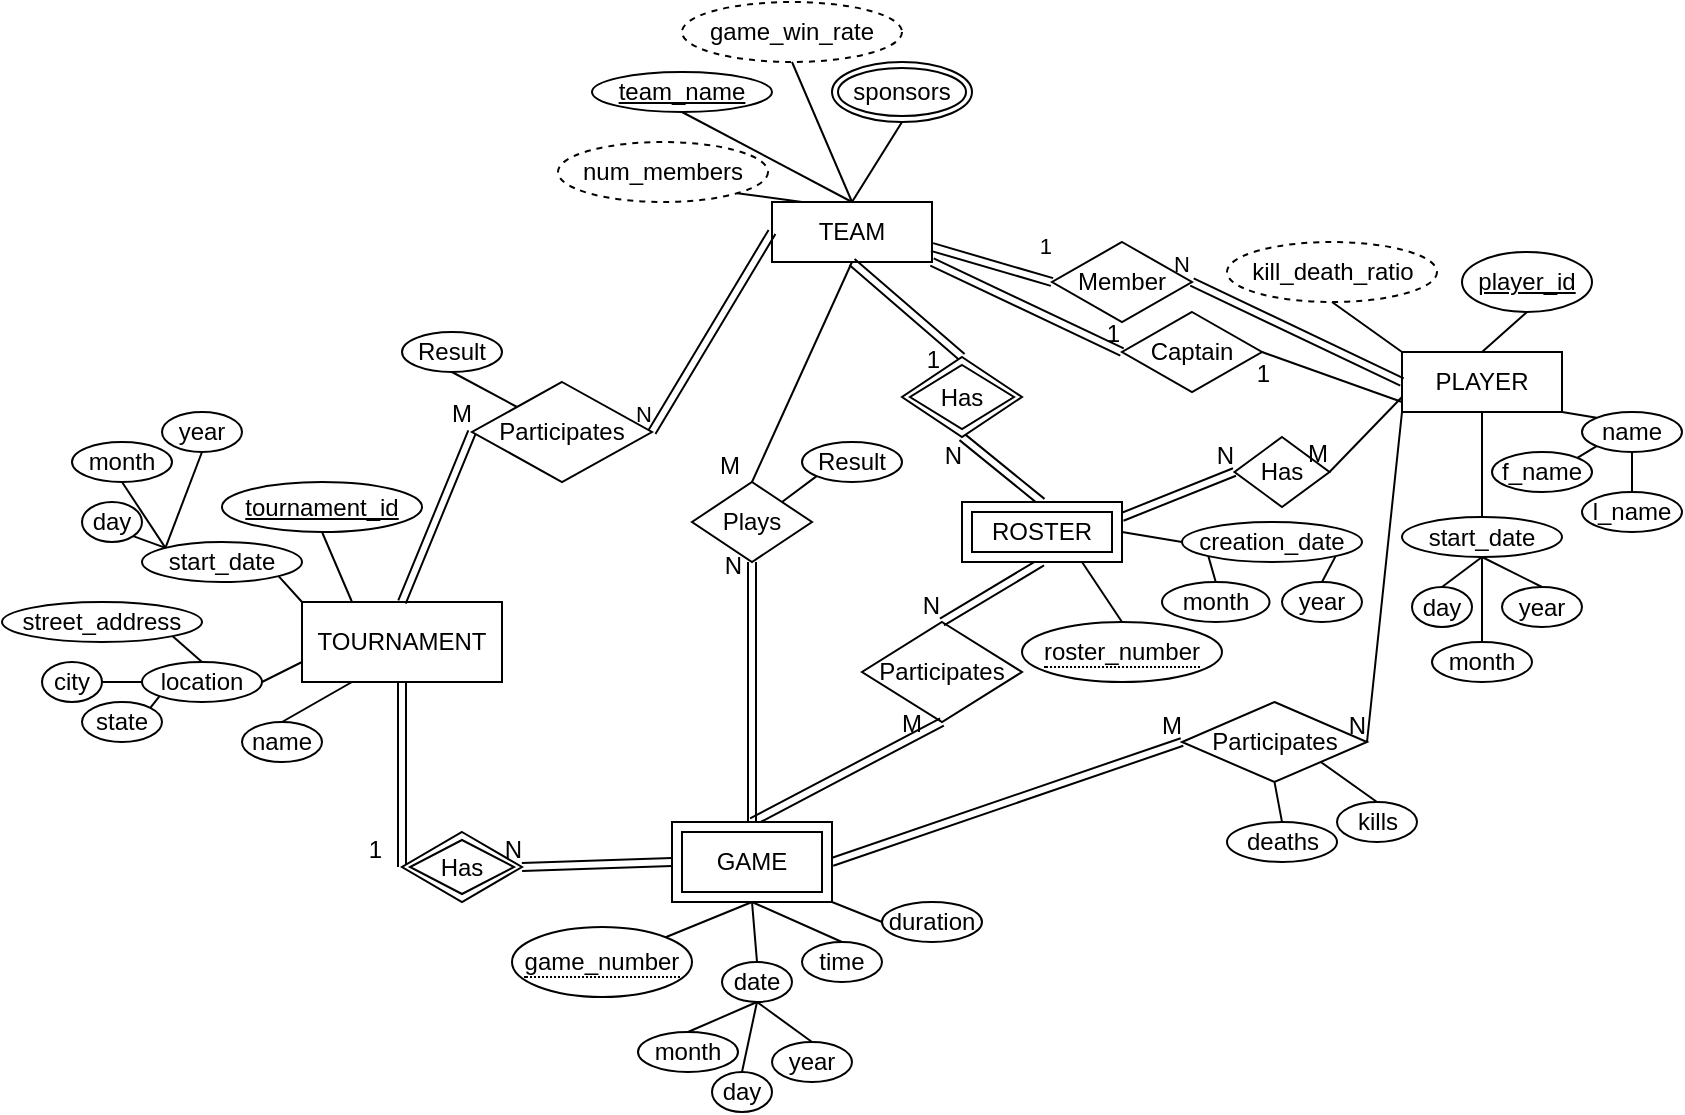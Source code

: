 <mxfile version="20.4.0" type="github">
  <diagram id="p98N1Ffct7WQ6SjjHsSx" name="Page-1">
    <mxGraphModel dx="1422" dy="794" grid="1" gridSize="10" guides="1" tooltips="1" connect="1" arrows="1" fold="1" page="1" pageScale="1" pageWidth="850" pageHeight="1100" math="0" shadow="0">
      <root>
        <mxCell id="0" />
        <mxCell id="1" parent="0" />
        <mxCell id="43vT0w9vjVIoFtgKHFaU-127" style="edgeStyle=none;rounded=0;orthogonalLoop=1;jettySize=auto;html=1;exitX=0.5;exitY=1;exitDx=0;exitDy=0;entryX=0.5;entryY=0;entryDx=0;entryDy=0;fontSize=12;endArrow=none;endFill=0;" edge="1" parent="1" source="syvz-nuaud0FzRdMlBLG-1" target="43vT0w9vjVIoFtgKHFaU-119">
          <mxGeometry relative="1" as="geometry" />
        </mxCell>
        <mxCell id="syvz-nuaud0FzRdMlBLG-1" value="PLAYER" style="whiteSpace=wrap;html=1;align=center;" parent="1" vertex="1">
          <mxGeometry x="700" y="225" width="80" height="30" as="geometry" />
        </mxCell>
        <mxCell id="syvz-nuaud0FzRdMlBLG-4" value="&lt;div&gt;TEAM&lt;/div&gt;" style="whiteSpace=wrap;html=1;align=center;" parent="1" vertex="1">
          <mxGeometry x="385" y="150" width="80" height="30" as="geometry" />
        </mxCell>
        <mxCell id="43vT0w9vjVIoFtgKHFaU-94" style="edgeStyle=none;rounded=0;orthogonalLoop=1;jettySize=auto;html=1;exitX=0.25;exitY=1;exitDx=0;exitDy=0;entryX=0.5;entryY=0;entryDx=0;entryDy=0;fontSize=12;endArrow=none;endFill=0;" edge="1" parent="1" source="syvz-nuaud0FzRdMlBLG-6" target="43vT0w9vjVIoFtgKHFaU-93">
          <mxGeometry relative="1" as="geometry" />
        </mxCell>
        <mxCell id="syvz-nuaud0FzRdMlBLG-6" value="TOURNAMENT" style="whiteSpace=wrap;html=1;align=center;" parent="1" vertex="1">
          <mxGeometry x="150" y="350" width="100" height="40" as="geometry" />
        </mxCell>
        <mxCell id="syvz-nuaud0FzRdMlBLG-8" value="player_id" style="ellipse;whiteSpace=wrap;html=1;align=center;fontStyle=4;" parent="1" vertex="1">
          <mxGeometry x="730" y="175" width="65" height="30" as="geometry" />
        </mxCell>
        <mxCell id="43vT0w9vjVIoFtgKHFaU-112" style="edgeStyle=none;rounded=0;orthogonalLoop=1;jettySize=auto;html=1;exitX=0;exitY=1;exitDx=0;exitDy=0;entryX=1;entryY=0;entryDx=0;entryDy=0;fontSize=12;endArrow=none;endFill=0;" edge="1" parent="1" source="syvz-nuaud0FzRdMlBLG-9" target="43vT0w9vjVIoFtgKHFaU-110">
          <mxGeometry relative="1" as="geometry" />
        </mxCell>
        <mxCell id="43vT0w9vjVIoFtgKHFaU-113" style="edgeStyle=none;rounded=0;orthogonalLoop=1;jettySize=auto;html=1;exitX=0.5;exitY=1;exitDx=0;exitDy=0;entryX=0.5;entryY=0;entryDx=0;entryDy=0;fontSize=12;endArrow=none;endFill=0;" edge="1" parent="1" source="syvz-nuaud0FzRdMlBLG-9" target="43vT0w9vjVIoFtgKHFaU-111">
          <mxGeometry relative="1" as="geometry" />
        </mxCell>
        <mxCell id="syvz-nuaud0FzRdMlBLG-9" value="name" style="ellipse;whiteSpace=wrap;html=1;align=center;" parent="1" vertex="1">
          <mxGeometry x="790" y="255" width="50" height="20" as="geometry" />
        </mxCell>
        <mxCell id="syvz-nuaud0FzRdMlBLG-11" value="start_date" style="ellipse;whiteSpace=wrap;html=1;align=center;" parent="1" vertex="1">
          <mxGeometry x="70" y="320" width="80" height="20" as="geometry" />
        </mxCell>
        <mxCell id="syvz-nuaud0FzRdMlBLG-12" value="Member" style="shape=rhombus;perimeter=rhombusPerimeter;whiteSpace=wrap;html=1;align=center;" parent="1" vertex="1">
          <mxGeometry x="525" y="170" width="70" height="40" as="geometry" />
        </mxCell>
        <mxCell id="syvz-nuaud0FzRdMlBLG-13" value="num_members" style="ellipse;whiteSpace=wrap;html=1;align=center;dashed=1;" parent="1" vertex="1">
          <mxGeometry x="278" y="120" width="105" height="30" as="geometry" />
        </mxCell>
        <mxCell id="syvz-nuaud0FzRdMlBLG-15" value="Participates" style="shape=rhombus;perimeter=rhombusPerimeter;whiteSpace=wrap;html=1;align=center;" parent="1" vertex="1">
          <mxGeometry x="235" y="240" width="90" height="50" as="geometry" />
        </mxCell>
        <mxCell id="syvz-nuaud0FzRdMlBLG-17" value="kill_death_ratio" style="ellipse;whiteSpace=wrap;html=1;align=center;dashed=1;" parent="1" vertex="1">
          <mxGeometry x="612.5" y="170" width="105" height="30" as="geometry" />
        </mxCell>
        <mxCell id="43vT0w9vjVIoFtgKHFaU-75" style="edgeStyle=none;rounded=0;orthogonalLoop=1;jettySize=auto;html=1;exitX=0.5;exitY=1;exitDx=0;exitDy=0;fontSize=12;endArrow=none;endFill=0;entryX=1;entryY=0;entryDx=0;entryDy=0;" edge="1" parent="1" source="43vT0w9vjVIoFtgKHFaU-89" target="43vT0w9vjVIoFtgKHFaU-116">
          <mxGeometry relative="1" as="geometry">
            <mxPoint x="375" y="510" as="sourcePoint" />
            <mxPoint x="240" y="530" as="targetPoint" />
          </mxGeometry>
        </mxCell>
        <mxCell id="syvz-nuaud0FzRdMlBLG-24" value="" style="shape=link;html=1;rounded=0;labelBackgroundColor=default;strokeColor=default;fontFamily=Helvetica;fontSize=11;fontColor=default;endArrow=none;endFill=0;entryX=0;entryY=0.5;entryDx=0;entryDy=0;exitX=1;exitY=0.75;exitDx=0;exitDy=0;" parent="1" source="syvz-nuaud0FzRdMlBLG-4" target="syvz-nuaud0FzRdMlBLG-12" edge="1">
          <mxGeometry relative="1" as="geometry">
            <mxPoint x="95" y="400" as="sourcePoint" />
            <mxPoint x="255" y="400" as="targetPoint" />
          </mxGeometry>
        </mxCell>
        <mxCell id="syvz-nuaud0FzRdMlBLG-25" value="1" style="resizable=0;html=1;align=right;verticalAlign=bottom;fontFamily=Helvetica;fontSize=11;fontColor=default;" parent="syvz-nuaud0FzRdMlBLG-24" connectable="0" vertex="1">
          <mxGeometry x="1" relative="1" as="geometry">
            <mxPoint y="-10" as="offset" />
          </mxGeometry>
        </mxCell>
        <mxCell id="syvz-nuaud0FzRdMlBLG-26" value="" style="shape=link;html=1;rounded=0;labelBackgroundColor=default;strokeColor=default;fontFamily=Helvetica;fontSize=11;fontColor=default;endArrow=none;endFill=0;entryX=1;entryY=0.5;entryDx=0;entryDy=0;exitX=0;exitY=0.5;exitDx=0;exitDy=0;" parent="1" source="syvz-nuaud0FzRdMlBLG-1" target="syvz-nuaud0FzRdMlBLG-12" edge="1">
          <mxGeometry relative="1" as="geometry">
            <mxPoint x="605" y="580" as="sourcePoint" />
            <mxPoint x="765" y="580" as="targetPoint" />
          </mxGeometry>
        </mxCell>
        <mxCell id="syvz-nuaud0FzRdMlBLG-27" value="N" style="resizable=0;html=1;align=right;verticalAlign=bottom;fontFamily=Helvetica;fontSize=11;fontColor=default;" parent="syvz-nuaud0FzRdMlBLG-26" connectable="0" vertex="1">
          <mxGeometry x="1" relative="1" as="geometry" />
        </mxCell>
        <mxCell id="syvz-nuaud0FzRdMlBLG-28" style="edgeStyle=none;shape=connector;rounded=0;orthogonalLoop=1;jettySize=auto;html=1;exitX=1;exitY=0;exitDx=0;exitDy=0;labelBackgroundColor=default;strokeColor=default;fontFamily=Helvetica;fontSize=11;fontColor=default;endArrow=none;endFill=0;" parent="1" source="syvz-nuaud0FzRdMlBLG-4" target="syvz-nuaud0FzRdMlBLG-4" edge="1">
          <mxGeometry relative="1" as="geometry" />
        </mxCell>
        <mxCell id="syvz-nuaud0FzRdMlBLG-33" value="" style="shape=link;html=1;rounded=0;labelBackgroundColor=default;strokeColor=default;fontFamily=Helvetica;fontSize=11;fontColor=default;endArrow=none;endFill=0;entryX=1;entryY=0.5;entryDx=0;entryDy=0;exitX=0;exitY=0.5;exitDx=0;exitDy=0;" parent="1" source="syvz-nuaud0FzRdMlBLG-4" target="syvz-nuaud0FzRdMlBLG-15" edge="1">
          <mxGeometry relative="1" as="geometry">
            <mxPoint x="350" y="410" as="sourcePoint" />
            <mxPoint x="510" y="410" as="targetPoint" />
          </mxGeometry>
        </mxCell>
        <mxCell id="syvz-nuaud0FzRdMlBLG-34" value="N" style="resizable=0;html=1;align=right;verticalAlign=bottom;fontFamily=Helvetica;fontSize=11;fontColor=default;" parent="syvz-nuaud0FzRdMlBLG-33" connectable="0" vertex="1">
          <mxGeometry x="1" relative="1" as="geometry" />
        </mxCell>
        <mxCell id="syvz-nuaud0FzRdMlBLG-37" value="" style="endArrow=none;html=1;rounded=0;strokeColor=default;entryX=0.5;entryY=1;entryDx=0;entryDy=0;exitX=0.5;exitY=0;exitDx=0;exitDy=0;" parent="1" source="syvz-nuaud0FzRdMlBLG-1" target="syvz-nuaud0FzRdMlBLG-8" edge="1">
          <mxGeometry width="50" height="50" relative="1" as="geometry">
            <mxPoint x="700" y="320" as="sourcePoint" />
            <mxPoint x="750" y="270" as="targetPoint" />
          </mxGeometry>
        </mxCell>
        <mxCell id="syvz-nuaud0FzRdMlBLG-38" value="" style="endArrow=none;html=1;rounded=0;strokeColor=default;entryX=1;entryY=1;entryDx=0;entryDy=0;exitX=0.188;exitY=0;exitDx=0;exitDy=0;exitPerimeter=0;" parent="1" source="syvz-nuaud0FzRdMlBLG-4" target="syvz-nuaud0FzRdMlBLG-13" edge="1">
          <mxGeometry width="50" height="50" relative="1" as="geometry">
            <mxPoint x="340" y="100" as="sourcePoint" />
            <mxPoint x="390" y="50" as="targetPoint" />
          </mxGeometry>
        </mxCell>
        <mxCell id="syvz-nuaud0FzRdMlBLG-40" value="" style="endArrow=none;html=1;rounded=0;strokeColor=default;entryX=0;entryY=0;entryDx=0;entryDy=0;exitX=1;exitY=1;exitDx=0;exitDy=0;" parent="1" source="syvz-nuaud0FzRdMlBLG-1" target="syvz-nuaud0FzRdMlBLG-9" edge="1">
          <mxGeometry width="50" height="50" relative="1" as="geometry">
            <mxPoint x="700" y="320" as="sourcePoint" />
            <mxPoint x="750" y="270" as="targetPoint" />
          </mxGeometry>
        </mxCell>
        <mxCell id="syvz-nuaud0FzRdMlBLG-42" value="" style="endArrow=none;html=1;rounded=0;strokeColor=default;exitX=1;exitY=1;exitDx=0;exitDy=0;entryX=0;entryY=0;entryDx=0;entryDy=0;" parent="1" source="syvz-nuaud0FzRdMlBLG-11" target="syvz-nuaud0FzRdMlBLG-6" edge="1">
          <mxGeometry width="50" height="50" relative="1" as="geometry">
            <mxPoint x="195" y="312.5" as="sourcePoint" />
            <mxPoint x="180" y="380" as="targetPoint" />
          </mxGeometry>
        </mxCell>
        <mxCell id="syvz-nuaud0FzRdMlBLG-43" value="" style="shape=link;html=1;rounded=0;strokeColor=default;endArrow=none;endFill=0;exitX=0.5;exitY=0;exitDx=0;exitDy=0;entryX=0;entryY=0.5;entryDx=0;entryDy=0;" parent="1" source="syvz-nuaud0FzRdMlBLG-6" target="syvz-nuaud0FzRdMlBLG-15" edge="1">
          <mxGeometry relative="1" as="geometry">
            <mxPoint x="177.5" y="250" as="sourcePoint" />
            <mxPoint x="240" y="210" as="targetPoint" />
          </mxGeometry>
        </mxCell>
        <mxCell id="syvz-nuaud0FzRdMlBLG-44" value="M" style="resizable=0;html=1;align=right;verticalAlign=bottom;" parent="syvz-nuaud0FzRdMlBLG-43" connectable="0" vertex="1">
          <mxGeometry x="1" relative="1" as="geometry" />
        </mxCell>
        <mxCell id="syvz-nuaud0FzRdMlBLG-48" value="Plays" style="shape=rhombus;perimeter=rhombusPerimeter;whiteSpace=wrap;html=1;align=center;" parent="1" vertex="1">
          <mxGeometry x="345" y="290" width="60" height="40" as="geometry" />
        </mxCell>
        <mxCell id="syvz-nuaud0FzRdMlBLG-49" value="" style="endArrow=none;html=1;rounded=0;strokeColor=default;entryX=0.5;entryY=1;entryDx=0;entryDy=0;exitX=0;exitY=0;exitDx=0;exitDy=0;" parent="1" source="syvz-nuaud0FzRdMlBLG-1" target="syvz-nuaud0FzRdMlBLG-17" edge="1">
          <mxGeometry width="50" height="50" relative="1" as="geometry">
            <mxPoint x="390" y="260" as="sourcePoint" />
            <mxPoint x="440" y="210" as="targetPoint" />
          </mxGeometry>
        </mxCell>
        <mxCell id="syvz-nuaud0FzRdMlBLG-51" value="" style="shape=link;html=1;rounded=0;strokeColor=default;endArrow=none;endFill=0;exitX=0.5;exitY=1;exitDx=0;exitDy=0;entryX=0.5;entryY=0;entryDx=0;entryDy=0;" parent="1" source="syvz-nuaud0FzRdMlBLG-48" target="43vT0w9vjVIoFtgKHFaU-89" edge="1">
          <mxGeometry relative="1" as="geometry">
            <mxPoint x="410" y="340" as="sourcePoint" />
            <mxPoint x="375" y="480" as="targetPoint" />
          </mxGeometry>
        </mxCell>
        <mxCell id="syvz-nuaud0FzRdMlBLG-52" value="N" style="resizable=0;html=1;align=right;verticalAlign=bottom;" parent="syvz-nuaud0FzRdMlBLG-51" connectable="0" vertex="1">
          <mxGeometry x="1" relative="1" as="geometry">
            <mxPoint x="-5" y="-120" as="offset" />
          </mxGeometry>
        </mxCell>
        <mxCell id="syvz-nuaud0FzRdMlBLG-53" value="" style="endArrow=none;html=1;rounded=0;strokeColor=default;exitX=0.5;exitY=1;exitDx=0;exitDy=0;entryX=0.5;entryY=0;entryDx=0;entryDy=0;" parent="1" source="syvz-nuaud0FzRdMlBLG-4" target="syvz-nuaud0FzRdMlBLG-48" edge="1">
          <mxGeometry relative="1" as="geometry">
            <mxPoint x="330" y="240" as="sourcePoint" />
            <mxPoint x="490" y="240" as="targetPoint" />
          </mxGeometry>
        </mxCell>
        <mxCell id="syvz-nuaud0FzRdMlBLG-54" value="M" style="resizable=0;html=1;align=right;verticalAlign=bottom;" parent="syvz-nuaud0FzRdMlBLG-53" connectable="0" vertex="1">
          <mxGeometry x="1" relative="1" as="geometry">
            <mxPoint x="-5" as="offset" />
          </mxGeometry>
        </mxCell>
        <mxCell id="syvz-nuaud0FzRdMlBLG-56" value="Participates" style="shape=rhombus;perimeter=rhombusPerimeter;whiteSpace=wrap;html=1;align=center;" parent="1" vertex="1">
          <mxGeometry x="590" y="400" width="92.5" height="40" as="geometry" />
        </mxCell>
        <mxCell id="syvz-nuaud0FzRdMlBLG-58" value="" style="endArrow=none;html=1;rounded=0;strokeColor=default;exitX=0;exitY=1;exitDx=0;exitDy=0;entryX=1;entryY=0.5;entryDx=0;entryDy=0;" parent="1" source="syvz-nuaud0FzRdMlBLG-1" target="syvz-nuaud0FzRdMlBLG-56" edge="1">
          <mxGeometry relative="1" as="geometry">
            <mxPoint x="330" y="240" as="sourcePoint" />
            <mxPoint x="490" y="240" as="targetPoint" />
          </mxGeometry>
        </mxCell>
        <mxCell id="syvz-nuaud0FzRdMlBLG-59" value="N" style="resizable=0;html=1;align=right;verticalAlign=bottom;" parent="syvz-nuaud0FzRdMlBLG-58" connectable="0" vertex="1">
          <mxGeometry x="1" relative="1" as="geometry" />
        </mxCell>
        <mxCell id="syvz-nuaud0FzRdMlBLG-60" value="" style="shape=link;html=1;rounded=0;strokeColor=default;endArrow=none;endFill=0;exitX=1;exitY=0.5;exitDx=0;exitDy=0;entryX=0;entryY=0.5;entryDx=0;entryDy=0;" parent="1" source="43vT0w9vjVIoFtgKHFaU-89" target="syvz-nuaud0FzRdMlBLG-56" edge="1">
          <mxGeometry relative="1" as="geometry">
            <mxPoint x="417.5" y="495" as="sourcePoint" />
            <mxPoint x="490" y="240" as="targetPoint" />
          </mxGeometry>
        </mxCell>
        <mxCell id="syvz-nuaud0FzRdMlBLG-61" value="M" style="resizable=0;html=1;align=right;verticalAlign=bottom;" parent="syvz-nuaud0FzRdMlBLG-60" connectable="0" vertex="1">
          <mxGeometry x="1" relative="1" as="geometry" />
        </mxCell>
        <mxCell id="syvz-nuaud0FzRdMlBLG-62" value="&lt;div&gt;kills&lt;/div&gt;" style="ellipse;whiteSpace=wrap;html=1;align=center;" parent="1" vertex="1">
          <mxGeometry x="667.5" y="450" width="40" height="20" as="geometry" />
        </mxCell>
        <mxCell id="syvz-nuaud0FzRdMlBLG-63" value="deaths" style="ellipse;whiteSpace=wrap;html=1;align=center;" parent="1" vertex="1">
          <mxGeometry x="612.5" y="460" width="55" height="20" as="geometry" />
        </mxCell>
        <mxCell id="syvz-nuaud0FzRdMlBLG-64" value="" style="endArrow=none;html=1;rounded=0;strokeColor=default;entryX=0.5;entryY=1;entryDx=0;entryDy=0;exitX=0.5;exitY=0;exitDx=0;exitDy=0;" parent="1" source="syvz-nuaud0FzRdMlBLG-63" target="syvz-nuaud0FzRdMlBLG-56" edge="1">
          <mxGeometry width="50" height="50" relative="1" as="geometry">
            <mxPoint x="550" y="520" as="sourcePoint" />
            <mxPoint x="600" y="470" as="targetPoint" />
          </mxGeometry>
        </mxCell>
        <mxCell id="syvz-nuaud0FzRdMlBLG-65" value="" style="endArrow=none;html=1;rounded=0;strokeColor=default;entryX=1;entryY=1;entryDx=0;entryDy=0;exitX=0.5;exitY=0;exitDx=0;exitDy=0;" parent="1" source="syvz-nuaud0FzRdMlBLG-62" target="syvz-nuaud0FzRdMlBLG-56" edge="1">
          <mxGeometry width="50" height="50" relative="1" as="geometry">
            <mxPoint x="425" y="330" as="sourcePoint" />
            <mxPoint x="475" y="280" as="targetPoint" />
          </mxGeometry>
        </mxCell>
        <mxCell id="syvz-nuaud0FzRdMlBLG-67" value="" style="endArrow=none;html=1;rounded=0;strokeColor=default;entryX=0.5;entryY=1;entryDx=0;entryDy=0;exitX=0.5;exitY=0;exitDx=0;exitDy=0;" parent="1" source="syvz-nuaud0FzRdMlBLG-4" target="43vT0w9vjVIoFtgKHFaU-91" edge="1">
          <mxGeometry width="50" height="50" relative="1" as="geometry">
            <mxPoint x="390" y="260" as="sourcePoint" />
            <mxPoint x="352.5" y="110" as="targetPoint" />
          </mxGeometry>
        </mxCell>
        <mxCell id="43vT0w9vjVIoFtgKHFaU-77" style="edgeStyle=none;rounded=0;orthogonalLoop=1;jettySize=auto;html=1;exitX=0.75;exitY=1;exitDx=0;exitDy=0;entryX=0.5;entryY=0;entryDx=0;entryDy=0;fontSize=12;endArrow=none;endFill=0;" edge="1" parent="1" source="43vT0w9vjVIoFtgKHFaU-85" target="43vT0w9vjVIoFtgKHFaU-117">
          <mxGeometry relative="1" as="geometry">
            <mxPoint x="545" y="330" as="sourcePoint" />
            <mxPoint x="548.125" y="350" as="targetPoint" />
          </mxGeometry>
        </mxCell>
        <mxCell id="43vT0w9vjVIoFtgKHFaU-79" style="edgeStyle=none;rounded=0;orthogonalLoop=1;jettySize=auto;html=1;exitX=1;exitY=0.5;exitDx=0;exitDy=0;entryX=0;entryY=0.5;entryDx=0;entryDy=0;fontSize=12;endArrow=none;endFill=0;" edge="1" parent="1" source="43vT0w9vjVIoFtgKHFaU-85" target="43vT0w9vjVIoFtgKHFaU-78">
          <mxGeometry relative="1" as="geometry">
            <mxPoint x="580" y="316.25" as="sourcePoint" />
          </mxGeometry>
        </mxCell>
        <mxCell id="43vT0w9vjVIoFtgKHFaU-3" value="Result" style="ellipse;whiteSpace=wrap;html=1;align=center;" vertex="1" parent="1">
          <mxGeometry x="400" y="270" width="50" height="20" as="geometry" />
        </mxCell>
        <mxCell id="43vT0w9vjVIoFtgKHFaU-4" value="" style="endArrow=none;html=1;rounded=0;entryX=0;entryY=1;entryDx=0;entryDy=0;exitX=1;exitY=0;exitDx=0;exitDy=0;" edge="1" parent="1" source="syvz-nuaud0FzRdMlBLG-48" target="43vT0w9vjVIoFtgKHFaU-3">
          <mxGeometry relative="1" as="geometry">
            <mxPoint x="340" y="410" as="sourcePoint" />
            <mxPoint x="500" y="410" as="targetPoint" />
          </mxGeometry>
        </mxCell>
        <mxCell id="43vT0w9vjVIoFtgKHFaU-5" value="Participates" style="shape=rhombus;perimeter=rhombusPerimeter;whiteSpace=wrap;html=1;align=center;" vertex="1" parent="1">
          <mxGeometry x="430" y="360" width="80" height="50" as="geometry" />
        </mxCell>
        <mxCell id="43vT0w9vjVIoFtgKHFaU-9" value="" style="shape=link;html=1;rounded=0;fontSize=12;exitX=0.5;exitY=0;exitDx=0;exitDy=0;entryX=0.5;entryY=1;entryDx=0;entryDy=0;" edge="1" parent="1" source="43vT0w9vjVIoFtgKHFaU-85" target="43vT0w9vjVIoFtgKHFaU-86">
          <mxGeometry relative="1" as="geometry">
            <mxPoint x="340" y="410" as="sourcePoint" />
            <mxPoint x="460" y="290" as="targetPoint" />
          </mxGeometry>
        </mxCell>
        <mxCell id="43vT0w9vjVIoFtgKHFaU-10" value="N" style="resizable=0;html=1;align=right;verticalAlign=bottom;fontSize=12;" connectable="0" vertex="1" parent="43vT0w9vjVIoFtgKHFaU-9">
          <mxGeometry x="1" relative="1" as="geometry">
            <mxPoint y="18" as="offset" />
          </mxGeometry>
        </mxCell>
        <mxCell id="43vT0w9vjVIoFtgKHFaU-11" value="" style="shape=link;html=1;rounded=0;fontSize=12;exitX=0.5;exitY=1;exitDx=0;exitDy=0;entryX=0.5;entryY=0;entryDx=0;entryDy=0;" edge="1" parent="1" source="syvz-nuaud0FzRdMlBLG-4" target="43vT0w9vjVIoFtgKHFaU-86">
          <mxGeometry relative="1" as="geometry">
            <mxPoint x="545" y="302.5" as="sourcePoint" />
            <mxPoint x="460" y="300" as="targetPoint" />
          </mxGeometry>
        </mxCell>
        <mxCell id="43vT0w9vjVIoFtgKHFaU-12" value="1" style="resizable=0;html=1;align=right;verticalAlign=bottom;fontSize=12;" connectable="0" vertex="1" parent="43vT0w9vjVIoFtgKHFaU-11">
          <mxGeometry x="1" relative="1" as="geometry">
            <mxPoint x="-10" y="10" as="offset" />
          </mxGeometry>
        </mxCell>
        <mxCell id="43vT0w9vjVIoFtgKHFaU-13" value="Has" style="shape=rhombus;perimeter=rhombusPerimeter;whiteSpace=wrap;html=1;align=center;fontSize=12;" vertex="1" parent="1">
          <mxGeometry x="616.25" y="267.5" width="47.5" height="35" as="geometry" />
        </mxCell>
        <mxCell id="43vT0w9vjVIoFtgKHFaU-16" value="" style="endArrow=none;html=1;rounded=0;fontSize=12;entryX=1;entryY=0.5;entryDx=0;entryDy=0;exitX=0;exitY=0.75;exitDx=0;exitDy=0;" edge="1" parent="1" source="syvz-nuaud0FzRdMlBLG-1" target="43vT0w9vjVIoFtgKHFaU-13">
          <mxGeometry relative="1" as="geometry">
            <mxPoint x="480" y="350" as="sourcePoint" />
            <mxPoint x="640" y="350" as="targetPoint" />
          </mxGeometry>
        </mxCell>
        <mxCell id="43vT0w9vjVIoFtgKHFaU-17" value="M" style="resizable=0;html=1;align=right;verticalAlign=bottom;fontSize=12;" connectable="0" vertex="1" parent="43vT0w9vjVIoFtgKHFaU-16">
          <mxGeometry x="1" relative="1" as="geometry" />
        </mxCell>
        <mxCell id="43vT0w9vjVIoFtgKHFaU-18" value="" style="shape=link;html=1;rounded=0;fontSize=12;entryX=0;entryY=0.5;entryDx=0;entryDy=0;exitX=1;exitY=0.25;exitDx=0;exitDy=0;" edge="1" parent="1" source="43vT0w9vjVIoFtgKHFaU-85" target="43vT0w9vjVIoFtgKHFaU-13">
          <mxGeometry relative="1" as="geometry">
            <mxPoint x="580" y="309.375" as="sourcePoint" />
            <mxPoint x="500" y="410" as="targetPoint" />
          </mxGeometry>
        </mxCell>
        <mxCell id="43vT0w9vjVIoFtgKHFaU-19" value="N" style="resizable=0;html=1;align=right;verticalAlign=bottom;fontSize=12;" connectable="0" vertex="1" parent="43vT0w9vjVIoFtgKHFaU-18">
          <mxGeometry x="1" relative="1" as="geometry" />
        </mxCell>
        <mxCell id="43vT0w9vjVIoFtgKHFaU-21" value="" style="shape=link;html=1;rounded=0;fontSize=12;entryX=0.5;entryY=0;entryDx=0;entryDy=0;exitX=0.5;exitY=1;exitDx=0;exitDy=0;" edge="1" parent="1" source="43vT0w9vjVIoFtgKHFaU-85" target="43vT0w9vjVIoFtgKHFaU-5">
          <mxGeometry relative="1" as="geometry">
            <mxPoint x="545" y="330" as="sourcePoint" />
            <mxPoint x="500" y="410" as="targetPoint" />
          </mxGeometry>
        </mxCell>
        <mxCell id="43vT0w9vjVIoFtgKHFaU-22" value="N" style="resizable=0;html=1;align=right;verticalAlign=bottom;fontSize=12;" connectable="0" vertex="1" parent="43vT0w9vjVIoFtgKHFaU-21">
          <mxGeometry x="1" relative="1" as="geometry" />
        </mxCell>
        <mxCell id="43vT0w9vjVIoFtgKHFaU-23" value="" style="shape=link;html=1;rounded=0;fontSize=12;exitX=0.5;exitY=0;exitDx=0;exitDy=0;entryX=0.5;entryY=1;entryDx=0;entryDy=0;" edge="1" parent="1" source="43vT0w9vjVIoFtgKHFaU-89" target="43vT0w9vjVIoFtgKHFaU-5">
          <mxGeometry relative="1" as="geometry">
            <mxPoint x="375" y="480" as="sourcePoint" />
            <mxPoint x="470" y="410" as="targetPoint" />
          </mxGeometry>
        </mxCell>
        <mxCell id="43vT0w9vjVIoFtgKHFaU-24" value="M" style="resizable=0;html=1;align=right;verticalAlign=bottom;fontSize=12;" connectable="0" vertex="1" parent="43vT0w9vjVIoFtgKHFaU-23">
          <mxGeometry x="1" relative="1" as="geometry">
            <mxPoint x="-10" y="10" as="offset" />
          </mxGeometry>
        </mxCell>
        <mxCell id="43vT0w9vjVIoFtgKHFaU-26" value="game_win_rate" style="ellipse;whiteSpace=wrap;html=1;align=center;dashed=1;fontSize=12;" vertex="1" parent="1">
          <mxGeometry x="340" y="50" width="110" height="30" as="geometry" />
        </mxCell>
        <mxCell id="43vT0w9vjVIoFtgKHFaU-27" value="" style="endArrow=none;html=1;rounded=0;fontSize=12;entryX=0.5;entryY=1;entryDx=0;entryDy=0;exitX=0.5;exitY=0;exitDx=0;exitDy=0;" edge="1" parent="1" source="syvz-nuaud0FzRdMlBLG-4" target="43vT0w9vjVIoFtgKHFaU-26">
          <mxGeometry relative="1" as="geometry">
            <mxPoint x="340" y="410" as="sourcePoint" />
            <mxPoint x="500" y="410" as="targetPoint" />
          </mxGeometry>
        </mxCell>
        <mxCell id="43vT0w9vjVIoFtgKHFaU-32" value="Captain" style="shape=rhombus;perimeter=rhombusPerimeter;whiteSpace=wrap;html=1;align=center;fontSize=12;" vertex="1" parent="1">
          <mxGeometry x="560" y="205" width="70" height="40" as="geometry" />
        </mxCell>
        <mxCell id="43vT0w9vjVIoFtgKHFaU-34" value="" style="endArrow=none;html=1;rounded=0;fontSize=12;entryX=1;entryY=0.5;entryDx=0;entryDy=0;" edge="1" parent="1" target="43vT0w9vjVIoFtgKHFaU-32">
          <mxGeometry relative="1" as="geometry">
            <mxPoint x="700" y="250" as="sourcePoint" />
            <mxPoint x="500" y="460" as="targetPoint" />
          </mxGeometry>
        </mxCell>
        <mxCell id="43vT0w9vjVIoFtgKHFaU-35" value="1" style="resizable=0;html=1;align=right;verticalAlign=bottom;fontSize=12;" connectable="0" vertex="1" parent="43vT0w9vjVIoFtgKHFaU-34">
          <mxGeometry x="1" relative="1" as="geometry">
            <mxPoint x="5" y="20" as="offset" />
          </mxGeometry>
        </mxCell>
        <mxCell id="43vT0w9vjVIoFtgKHFaU-36" value="" style="shape=link;html=1;rounded=0;fontSize=12;entryX=0;entryY=0.5;entryDx=0;entryDy=0;exitX=1;exitY=1;exitDx=0;exitDy=0;" edge="1" parent="1" source="syvz-nuaud0FzRdMlBLG-4" target="43vT0w9vjVIoFtgKHFaU-32">
          <mxGeometry relative="1" as="geometry">
            <mxPoint x="340" y="460" as="sourcePoint" />
            <mxPoint x="500" y="460" as="targetPoint" />
          </mxGeometry>
        </mxCell>
        <mxCell id="43vT0w9vjVIoFtgKHFaU-37" value="1" style="resizable=0;html=1;align=right;verticalAlign=bottom;fontSize=12;" connectable="0" vertex="1" parent="43vT0w9vjVIoFtgKHFaU-36">
          <mxGeometry x="1" relative="1" as="geometry" />
        </mxCell>
        <mxCell id="43vT0w9vjVIoFtgKHFaU-39" value="sponsors" style="ellipse;shape=doubleEllipse;margin=3;whiteSpace=wrap;html=1;align=center;fontSize=12;" vertex="1" parent="1">
          <mxGeometry x="415" y="80" width="70" height="30" as="geometry" />
        </mxCell>
        <mxCell id="43vT0w9vjVIoFtgKHFaU-42" style="rounded=0;orthogonalLoop=1;jettySize=auto;html=1;exitX=0.5;exitY=1;exitDx=0;exitDy=0;entryX=0;entryY=0;entryDx=0;entryDy=0;fontSize=12;endArrow=none;endFill=0;" edge="1" parent="1" source="43vT0w9vjVIoFtgKHFaU-40" target="syvz-nuaud0FzRdMlBLG-15">
          <mxGeometry relative="1" as="geometry" />
        </mxCell>
        <mxCell id="43vT0w9vjVIoFtgKHFaU-40" value="Result" style="ellipse;whiteSpace=wrap;html=1;align=center;" vertex="1" parent="1">
          <mxGeometry x="200" y="215" width="50" height="20" as="geometry" />
        </mxCell>
        <mxCell id="43vT0w9vjVIoFtgKHFaU-41" value="" style="endArrow=none;html=1;rounded=0;fontSize=12;entryX=0.5;entryY=1;entryDx=0;entryDy=0;exitX=0.5;exitY=0;exitDx=0;exitDy=0;" edge="1" parent="1" source="syvz-nuaud0FzRdMlBLG-4" target="43vT0w9vjVIoFtgKHFaU-39">
          <mxGeometry relative="1" as="geometry">
            <mxPoint x="340" y="360" as="sourcePoint" />
            <mxPoint x="500" y="360" as="targetPoint" />
          </mxGeometry>
        </mxCell>
        <mxCell id="43vT0w9vjVIoFtgKHFaU-46" style="edgeStyle=none;rounded=0;orthogonalLoop=1;jettySize=auto;html=1;exitX=0.5;exitY=1;exitDx=0;exitDy=0;entryX=0.25;entryY=0;entryDx=0;entryDy=0;fontSize=12;endArrow=none;endFill=0;" edge="1" parent="1" source="43vT0w9vjVIoFtgKHFaU-45" target="syvz-nuaud0FzRdMlBLG-6">
          <mxGeometry relative="1" as="geometry" />
        </mxCell>
        <mxCell id="43vT0w9vjVIoFtgKHFaU-45" value="tournament_id" style="ellipse;whiteSpace=wrap;html=1;align=center;fontStyle=4;fontSize=12;" vertex="1" parent="1">
          <mxGeometry x="110" y="290" width="100" height="25" as="geometry" />
        </mxCell>
        <mxCell id="43vT0w9vjVIoFtgKHFaU-48" style="edgeStyle=none;rounded=0;orthogonalLoop=1;jettySize=auto;html=1;exitX=1;exitY=0.5;exitDx=0;exitDy=0;entryX=0;entryY=0.75;entryDx=0;entryDy=0;fontSize=12;endArrow=none;endFill=0;" edge="1" parent="1" source="43vT0w9vjVIoFtgKHFaU-47" target="syvz-nuaud0FzRdMlBLG-6">
          <mxGeometry relative="1" as="geometry" />
        </mxCell>
        <mxCell id="43vT0w9vjVIoFtgKHFaU-47" value="location" style="ellipse;whiteSpace=wrap;html=1;align=center;fontSize=12;" vertex="1" parent="1">
          <mxGeometry x="70" y="380" width="60" height="20" as="geometry" />
        </mxCell>
        <mxCell id="43vT0w9vjVIoFtgKHFaU-54" style="edgeStyle=none;rounded=0;orthogonalLoop=1;jettySize=auto;html=1;exitX=1;exitY=1;exitDx=0;exitDy=0;entryX=0;entryY=0;entryDx=0;entryDy=0;fontSize=12;endArrow=none;endFill=0;" edge="1" parent="1" source="43vT0w9vjVIoFtgKHFaU-49" target="syvz-nuaud0FzRdMlBLG-11">
          <mxGeometry relative="1" as="geometry" />
        </mxCell>
        <mxCell id="43vT0w9vjVIoFtgKHFaU-49" value="day" style="ellipse;whiteSpace=wrap;html=1;align=center;fontSize=12;" vertex="1" parent="1">
          <mxGeometry x="40" y="300" width="30" height="20" as="geometry" />
        </mxCell>
        <mxCell id="43vT0w9vjVIoFtgKHFaU-53" style="edgeStyle=none;rounded=0;orthogonalLoop=1;jettySize=auto;html=1;exitX=0.5;exitY=1;exitDx=0;exitDy=0;fontSize=12;endArrow=none;endFill=0;entryX=0;entryY=0;entryDx=0;entryDy=0;" edge="1" parent="1" source="43vT0w9vjVIoFtgKHFaU-50" target="syvz-nuaud0FzRdMlBLG-11">
          <mxGeometry relative="1" as="geometry">
            <mxPoint x="90" y="320" as="targetPoint" />
          </mxGeometry>
        </mxCell>
        <mxCell id="43vT0w9vjVIoFtgKHFaU-50" value="month&lt;span style=&quot;color: rgba(0, 0, 0, 0); font-family: monospace; font-size: 0px; text-align: start;&quot;&gt;%3CmxGraphModel%3E%3Croot%3E%3CmxCell%20id%3D%220%22%2F%3E%3CmxCell%20id%3D%221%22%20parent%3D%220%22%2F%3E%3CmxCell%20id%3D%222%22%20value%3D%22Result%22%20style%3D%22ellipse%3BwhiteSpace%3Dwrap%3Bhtml%3D1%3Balign%3Dcenter%3B%22%20vertex%3D%221%22%20parent%3D%221%22%3E%3CmxGeometry%20x%3D%22400%22%20y%3D%22270%22%20width%3D%2250%22%20height%3D%2220%22%20as%3D%22geometry%22%2F%3E%3C%2FmxCell%3E%3C%2Froot%3E%3C%2FmxGraphModel%3E&lt;/span&gt;" style="ellipse;whiteSpace=wrap;html=1;align=center;" vertex="1" parent="1">
          <mxGeometry x="35" y="270" width="50" height="20" as="geometry" />
        </mxCell>
        <mxCell id="43vT0w9vjVIoFtgKHFaU-52" style="edgeStyle=none;rounded=0;orthogonalLoop=1;jettySize=auto;html=1;exitX=0.5;exitY=1;exitDx=0;exitDy=0;entryX=0;entryY=0;entryDx=0;entryDy=0;fontSize=12;endArrow=none;endFill=0;" edge="1" parent="1" source="43vT0w9vjVIoFtgKHFaU-51" target="syvz-nuaud0FzRdMlBLG-11">
          <mxGeometry relative="1" as="geometry" />
        </mxCell>
        <mxCell id="43vT0w9vjVIoFtgKHFaU-51" value="year" style="ellipse;whiteSpace=wrap;html=1;align=center;" vertex="1" parent="1">
          <mxGeometry x="80" y="255" width="40" height="20" as="geometry" />
        </mxCell>
        <mxCell id="43vT0w9vjVIoFtgKHFaU-58" style="edgeStyle=none;rounded=0;orthogonalLoop=1;jettySize=auto;html=1;exitX=1;exitY=1;exitDx=0;exitDy=0;entryX=0.5;entryY=0;entryDx=0;entryDy=0;fontSize=12;endArrow=none;endFill=0;" edge="1" parent="1" source="43vT0w9vjVIoFtgKHFaU-55" target="43vT0w9vjVIoFtgKHFaU-47">
          <mxGeometry relative="1" as="geometry" />
        </mxCell>
        <mxCell id="43vT0w9vjVIoFtgKHFaU-55" value="street_address" style="ellipse;whiteSpace=wrap;html=1;align=center;fontSize=12;" vertex="1" parent="1">
          <mxGeometry y="350" width="100" height="20" as="geometry" />
        </mxCell>
        <mxCell id="43vT0w9vjVIoFtgKHFaU-59" style="edgeStyle=none;rounded=0;orthogonalLoop=1;jettySize=auto;html=1;exitX=1;exitY=0.5;exitDx=0;exitDy=0;entryX=0;entryY=0.5;entryDx=0;entryDy=0;fontSize=12;endArrow=none;endFill=0;" edge="1" parent="1" source="43vT0w9vjVIoFtgKHFaU-56" target="43vT0w9vjVIoFtgKHFaU-47">
          <mxGeometry relative="1" as="geometry" />
        </mxCell>
        <mxCell id="43vT0w9vjVIoFtgKHFaU-56" value="city" style="ellipse;whiteSpace=wrap;html=1;align=center;fontSize=12;" vertex="1" parent="1">
          <mxGeometry x="20" y="380" width="30" height="20" as="geometry" />
        </mxCell>
        <mxCell id="43vT0w9vjVIoFtgKHFaU-60" style="edgeStyle=none;rounded=0;orthogonalLoop=1;jettySize=auto;html=1;exitX=1;exitY=0;exitDx=0;exitDy=0;entryX=0;entryY=1;entryDx=0;entryDy=0;fontSize=12;endArrow=none;endFill=0;" edge="1" parent="1" source="43vT0w9vjVIoFtgKHFaU-57" target="43vT0w9vjVIoFtgKHFaU-47">
          <mxGeometry relative="1" as="geometry" />
        </mxCell>
        <mxCell id="43vT0w9vjVIoFtgKHFaU-57" value="state" style="ellipse;whiteSpace=wrap;html=1;align=center;fontSize=12;" vertex="1" parent="1">
          <mxGeometry x="40" y="400" width="40" height="20" as="geometry" />
        </mxCell>
        <mxCell id="43vT0w9vjVIoFtgKHFaU-69" value="" style="shape=link;html=1;rounded=0;fontSize=12;endArrow=none;endFill=0;entryX=1;entryY=0.5;entryDx=0;entryDy=0;exitX=0;exitY=0.5;exitDx=0;exitDy=0;" edge="1" parent="1" source="43vT0w9vjVIoFtgKHFaU-89" target="43vT0w9vjVIoFtgKHFaU-88">
          <mxGeometry relative="1" as="geometry">
            <mxPoint x="332.5" y="495" as="sourcePoint" />
            <mxPoint x="500" y="360" as="targetPoint" />
          </mxGeometry>
        </mxCell>
        <mxCell id="43vT0w9vjVIoFtgKHFaU-70" value="N" style="resizable=0;html=1;align=right;verticalAlign=bottom;fontSize=12;" connectable="0" vertex="1" parent="43vT0w9vjVIoFtgKHFaU-69">
          <mxGeometry x="1" relative="1" as="geometry" />
        </mxCell>
        <mxCell id="43vT0w9vjVIoFtgKHFaU-71" value="" style="shape=link;html=1;rounded=0;fontSize=12;endArrow=none;endFill=0;entryX=0;entryY=0.5;entryDx=0;entryDy=0;exitX=0.5;exitY=1;exitDx=0;exitDy=0;" edge="1" parent="1" source="syvz-nuaud0FzRdMlBLG-6" target="43vT0w9vjVIoFtgKHFaU-88">
          <mxGeometry relative="1" as="geometry">
            <mxPoint x="340" y="360" as="sourcePoint" />
            <mxPoint x="500" y="360" as="targetPoint" />
          </mxGeometry>
        </mxCell>
        <mxCell id="43vT0w9vjVIoFtgKHFaU-72" value="1" style="resizable=0;html=1;align=right;verticalAlign=bottom;fontSize=12;" connectable="0" vertex="1" parent="43vT0w9vjVIoFtgKHFaU-71">
          <mxGeometry x="1" relative="1" as="geometry">
            <mxPoint x="-10" as="offset" />
          </mxGeometry>
        </mxCell>
        <mxCell id="43vT0w9vjVIoFtgKHFaU-83" style="edgeStyle=none;rounded=0;orthogonalLoop=1;jettySize=auto;html=1;exitX=0;exitY=1;exitDx=0;exitDy=0;entryX=0.5;entryY=0;entryDx=0;entryDy=0;fontSize=12;endArrow=none;endFill=0;" edge="1" parent="1" source="43vT0w9vjVIoFtgKHFaU-78" target="43vT0w9vjVIoFtgKHFaU-80">
          <mxGeometry relative="1" as="geometry" />
        </mxCell>
        <mxCell id="43vT0w9vjVIoFtgKHFaU-84" style="edgeStyle=none;rounded=0;orthogonalLoop=1;jettySize=auto;html=1;exitX=1;exitY=1;exitDx=0;exitDy=0;entryX=0.5;entryY=0;entryDx=0;entryDy=0;fontSize=12;endArrow=none;endFill=0;" edge="1" parent="1" source="43vT0w9vjVIoFtgKHFaU-78" target="43vT0w9vjVIoFtgKHFaU-82">
          <mxGeometry relative="1" as="geometry" />
        </mxCell>
        <mxCell id="43vT0w9vjVIoFtgKHFaU-78" value="creation_date" style="ellipse;whiteSpace=wrap;html=1;align=center;fontSize=12;" vertex="1" parent="1">
          <mxGeometry x="590" y="310" width="90" height="20" as="geometry" />
        </mxCell>
        <mxCell id="43vT0w9vjVIoFtgKHFaU-80" value="month" style="ellipse;whiteSpace=wrap;html=1;align=center;fontSize=12;" vertex="1" parent="1">
          <mxGeometry x="580" y="340" width="53.75" height="20" as="geometry" />
        </mxCell>
        <mxCell id="43vT0w9vjVIoFtgKHFaU-82" value="year" style="ellipse;whiteSpace=wrap;html=1;align=center;" vertex="1" parent="1">
          <mxGeometry x="640" y="340" width="40" height="20" as="geometry" />
        </mxCell>
        <mxCell id="43vT0w9vjVIoFtgKHFaU-85" value="ROSTER" style="shape=ext;margin=3;double=1;whiteSpace=wrap;html=1;align=center;fontSize=12;" vertex="1" parent="1">
          <mxGeometry x="480" y="300" width="80" height="30" as="geometry" />
        </mxCell>
        <mxCell id="43vT0w9vjVIoFtgKHFaU-86" value="Has" style="shape=rhombus;double=1;perimeter=rhombusPerimeter;whiteSpace=wrap;html=1;align=center;fontSize=12;" vertex="1" parent="1">
          <mxGeometry x="450" y="227.5" width="60" height="40" as="geometry" />
        </mxCell>
        <mxCell id="43vT0w9vjVIoFtgKHFaU-88" value="Has" style="shape=rhombus;double=1;perimeter=rhombusPerimeter;whiteSpace=wrap;html=1;align=center;fontSize=12;" vertex="1" parent="1">
          <mxGeometry x="200" y="465" width="60" height="35" as="geometry" />
        </mxCell>
        <mxCell id="43vT0w9vjVIoFtgKHFaU-103" style="edgeStyle=none;rounded=0;orthogonalLoop=1;jettySize=auto;html=1;exitX=0.5;exitY=1;exitDx=0;exitDy=0;entryX=0.5;entryY=0;entryDx=0;entryDy=0;fontSize=12;endArrow=none;endFill=0;" edge="1" parent="1" source="43vT0w9vjVIoFtgKHFaU-89" target="43vT0w9vjVIoFtgKHFaU-96">
          <mxGeometry relative="1" as="geometry" />
        </mxCell>
        <mxCell id="43vT0w9vjVIoFtgKHFaU-106" style="edgeStyle=none;rounded=0;orthogonalLoop=1;jettySize=auto;html=1;exitX=0.5;exitY=1;exitDx=0;exitDy=0;entryX=0.5;entryY=0;entryDx=0;entryDy=0;fontSize=12;endArrow=none;endFill=0;" edge="1" parent="1" source="43vT0w9vjVIoFtgKHFaU-89" target="43vT0w9vjVIoFtgKHFaU-105">
          <mxGeometry relative="1" as="geometry" />
        </mxCell>
        <mxCell id="43vT0w9vjVIoFtgKHFaU-109" style="edgeStyle=none;rounded=0;orthogonalLoop=1;jettySize=auto;html=1;exitX=1;exitY=1;exitDx=0;exitDy=0;entryX=0;entryY=0.5;entryDx=0;entryDy=0;fontSize=12;endArrow=none;endFill=0;" edge="1" parent="1" source="43vT0w9vjVIoFtgKHFaU-89" target="43vT0w9vjVIoFtgKHFaU-108">
          <mxGeometry relative="1" as="geometry" />
        </mxCell>
        <mxCell id="43vT0w9vjVIoFtgKHFaU-89" value="GAME" style="shape=ext;margin=3;double=1;whiteSpace=wrap;html=1;align=center;fontSize=12;" vertex="1" parent="1">
          <mxGeometry x="335" y="460" width="80" height="40" as="geometry" />
        </mxCell>
        <mxCell id="43vT0w9vjVIoFtgKHFaU-91" value="team_name" style="ellipse;whiteSpace=wrap;html=1;align=center;fontStyle=4;fontSize=12;" vertex="1" parent="1">
          <mxGeometry x="295" y="85" width="90" height="20" as="geometry" />
        </mxCell>
        <mxCell id="43vT0w9vjVIoFtgKHFaU-93" value="name" style="ellipse;whiteSpace=wrap;html=1;align=center;fontSize=12;" vertex="1" parent="1">
          <mxGeometry x="120" y="410" width="40" height="20" as="geometry" />
        </mxCell>
        <mxCell id="43vT0w9vjVIoFtgKHFaU-96" value="date" style="ellipse;whiteSpace=wrap;html=1;align=center;" vertex="1" parent="1">
          <mxGeometry x="360" y="530" width="35" height="20" as="geometry" />
        </mxCell>
        <mxCell id="43vT0w9vjVIoFtgKHFaU-97" style="edgeStyle=none;rounded=0;orthogonalLoop=1;jettySize=auto;html=1;exitX=0.5;exitY=0;exitDx=0;exitDy=0;entryX=0.5;entryY=1;entryDx=0;entryDy=0;fontSize=12;endArrow=none;endFill=0;" edge="1" parent="1" source="43vT0w9vjVIoFtgKHFaU-98" target="43vT0w9vjVIoFtgKHFaU-96">
          <mxGeometry relative="1" as="geometry" />
        </mxCell>
        <mxCell id="43vT0w9vjVIoFtgKHFaU-98" value="day" style="ellipse;whiteSpace=wrap;html=1;align=center;fontSize=12;" vertex="1" parent="1">
          <mxGeometry x="355" y="585" width="30" height="20" as="geometry" />
        </mxCell>
        <mxCell id="43vT0w9vjVIoFtgKHFaU-99" style="edgeStyle=none;rounded=0;orthogonalLoop=1;jettySize=auto;html=1;exitX=0.5;exitY=0;exitDx=0;exitDy=0;fontSize=12;endArrow=none;endFill=0;entryX=0.5;entryY=1;entryDx=0;entryDy=0;" edge="1" parent="1" source="43vT0w9vjVIoFtgKHFaU-100" target="43vT0w9vjVIoFtgKHFaU-96">
          <mxGeometry relative="1" as="geometry">
            <mxPoint x="325" y="570" as="targetPoint" />
          </mxGeometry>
        </mxCell>
        <mxCell id="43vT0w9vjVIoFtgKHFaU-100" value="month&lt;span style=&quot;color: rgba(0, 0, 0, 0); font-family: monospace; font-size: 0px; text-align: start;&quot;&gt;%3CmxGraphModel%3E%3Croot%3E%3CmxCell%20id%3D%220%22%2F%3E%3CmxCell%20id%3D%221%22%20parent%3D%220%22%2F%3E%3CmxCell%20id%3D%222%22%20value%3D%22Result%22%20style%3D%22ellipse%3BwhiteSpace%3Dwrap%3Bhtml%3D1%3Balign%3Dcenter%3B%22%20vertex%3D%221%22%20parent%3D%221%22%3E%3CmxGeometry%20x%3D%22400%22%20y%3D%22270%22%20width%3D%2250%22%20height%3D%2220%22%20as%3D%22geometry%22%2F%3E%3C%2FmxCell%3E%3C%2Froot%3E%3C%2FmxGraphModel%3E&lt;/span&gt;" style="ellipse;whiteSpace=wrap;html=1;align=center;" vertex="1" parent="1">
          <mxGeometry x="318" y="565" width="50" height="20" as="geometry" />
        </mxCell>
        <mxCell id="43vT0w9vjVIoFtgKHFaU-101" style="edgeStyle=none;rounded=0;orthogonalLoop=1;jettySize=auto;html=1;exitX=0.5;exitY=0;exitDx=0;exitDy=0;entryX=0.5;entryY=1;entryDx=0;entryDy=0;fontSize=12;endArrow=none;endFill=0;" edge="1" parent="1" source="43vT0w9vjVIoFtgKHFaU-102" target="43vT0w9vjVIoFtgKHFaU-96">
          <mxGeometry relative="1" as="geometry" />
        </mxCell>
        <mxCell id="43vT0w9vjVIoFtgKHFaU-102" value="year" style="ellipse;whiteSpace=wrap;html=1;align=center;" vertex="1" parent="1">
          <mxGeometry x="385" y="570" width="40" height="20" as="geometry" />
        </mxCell>
        <mxCell id="43vT0w9vjVIoFtgKHFaU-105" value="time" style="ellipse;whiteSpace=wrap;html=1;align=center;fontSize=12;" vertex="1" parent="1">
          <mxGeometry x="400" y="520" width="40" height="20" as="geometry" />
        </mxCell>
        <mxCell id="43vT0w9vjVIoFtgKHFaU-108" value="duration" style="ellipse;whiteSpace=wrap;html=1;align=center;fontSize=12;" vertex="1" parent="1">
          <mxGeometry x="440" y="500" width="50" height="20" as="geometry" />
        </mxCell>
        <mxCell id="43vT0w9vjVIoFtgKHFaU-110" value="f_name" style="ellipse;whiteSpace=wrap;html=1;align=center;fontSize=12;" vertex="1" parent="1">
          <mxGeometry x="745" y="275" width="50" height="20" as="geometry" />
        </mxCell>
        <mxCell id="43vT0w9vjVIoFtgKHFaU-111" value="l_name" style="ellipse;whiteSpace=wrap;html=1;align=center;fontSize=12;" vertex="1" parent="1">
          <mxGeometry x="790" y="295" width="50" height="20" as="geometry" />
        </mxCell>
        <mxCell id="43vT0w9vjVIoFtgKHFaU-116" value="&lt;span style=&quot;border-bottom: 1px dotted&quot;&gt;game_number&lt;/span&gt;" style="ellipse;whiteSpace=wrap;html=1;align=center;fontSize=12;" vertex="1" parent="1">
          <mxGeometry x="255" y="512.5" width="90" height="35" as="geometry" />
        </mxCell>
        <mxCell id="43vT0w9vjVIoFtgKHFaU-117" value="&lt;span style=&quot;border-bottom: 1px dotted&quot;&gt;roster_number&lt;/span&gt;" style="ellipse;whiteSpace=wrap;html=1;align=center;fontSize=12;" vertex="1" parent="1">
          <mxGeometry x="510" y="360" width="100" height="30" as="geometry" />
        </mxCell>
        <mxCell id="43vT0w9vjVIoFtgKHFaU-125" style="edgeStyle=none;rounded=0;orthogonalLoop=1;jettySize=auto;html=1;exitX=0.5;exitY=1;exitDx=0;exitDy=0;entryX=0.5;entryY=0;entryDx=0;entryDy=0;fontSize=12;endArrow=none;endFill=0;" edge="1" parent="1" source="43vT0w9vjVIoFtgKHFaU-119" target="43vT0w9vjVIoFtgKHFaU-120">
          <mxGeometry relative="1" as="geometry" />
        </mxCell>
        <mxCell id="43vT0w9vjVIoFtgKHFaU-119" value="start_date" style="ellipse;whiteSpace=wrap;html=1;align=center;" vertex="1" parent="1">
          <mxGeometry x="700" y="307.5" width="80" height="20" as="geometry" />
        </mxCell>
        <mxCell id="43vT0w9vjVIoFtgKHFaU-120" value="day" style="ellipse;whiteSpace=wrap;html=1;align=center;fontSize=12;" vertex="1" parent="1">
          <mxGeometry x="705" y="342.5" width="30" height="20" as="geometry" />
        </mxCell>
        <mxCell id="43vT0w9vjVIoFtgKHFaU-121" style="edgeStyle=none;rounded=0;orthogonalLoop=1;jettySize=auto;html=1;exitX=0.5;exitY=0;exitDx=0;exitDy=0;fontSize=12;endArrow=none;endFill=0;entryX=0.5;entryY=1;entryDx=0;entryDy=0;" edge="1" parent="1" source="43vT0w9vjVIoFtgKHFaU-122" target="43vT0w9vjVIoFtgKHFaU-119">
          <mxGeometry relative="1" as="geometry">
            <mxPoint x="720" y="292.5" as="targetPoint" />
          </mxGeometry>
        </mxCell>
        <mxCell id="43vT0w9vjVIoFtgKHFaU-122" value="month&lt;span style=&quot;color: rgba(0, 0, 0, 0); font-family: monospace; font-size: 0px; text-align: start;&quot;&gt;%3CmxGraphModel%3E%3Croot%3E%3CmxCell%20id%3D%220%22%2F%3E%3CmxCell%20id%3D%221%22%20parent%3D%220%22%2F%3E%3CmxCell%20id%3D%222%22%20value%3D%22Result%22%20style%3D%22ellipse%3BwhiteSpace%3Dwrap%3Bhtml%3D1%3Balign%3Dcenter%3B%22%20vertex%3D%221%22%20parent%3D%221%22%3E%3CmxGeometry%20x%3D%22400%22%20y%3D%22270%22%20width%3D%2250%22%20height%3D%2220%22%20as%3D%22geometry%22%2F%3E%3C%2FmxCell%3E%3C%2Froot%3E%3C%2FmxGraphModel%3E&lt;/span&gt;" style="ellipse;whiteSpace=wrap;html=1;align=center;" vertex="1" parent="1">
          <mxGeometry x="715" y="370" width="50" height="20" as="geometry" />
        </mxCell>
        <mxCell id="43vT0w9vjVIoFtgKHFaU-123" style="edgeStyle=none;rounded=0;orthogonalLoop=1;jettySize=auto;html=1;exitX=0.5;exitY=0;exitDx=0;exitDy=0;entryX=0.5;entryY=1;entryDx=0;entryDy=0;fontSize=12;endArrow=none;endFill=0;" edge="1" parent="1" source="43vT0w9vjVIoFtgKHFaU-124" target="43vT0w9vjVIoFtgKHFaU-119">
          <mxGeometry relative="1" as="geometry" />
        </mxCell>
        <mxCell id="43vT0w9vjVIoFtgKHFaU-124" value="year" style="ellipse;whiteSpace=wrap;html=1;align=center;" vertex="1" parent="1">
          <mxGeometry x="750" y="342.5" width="40" height="20" as="geometry" />
        </mxCell>
      </root>
    </mxGraphModel>
  </diagram>
</mxfile>
